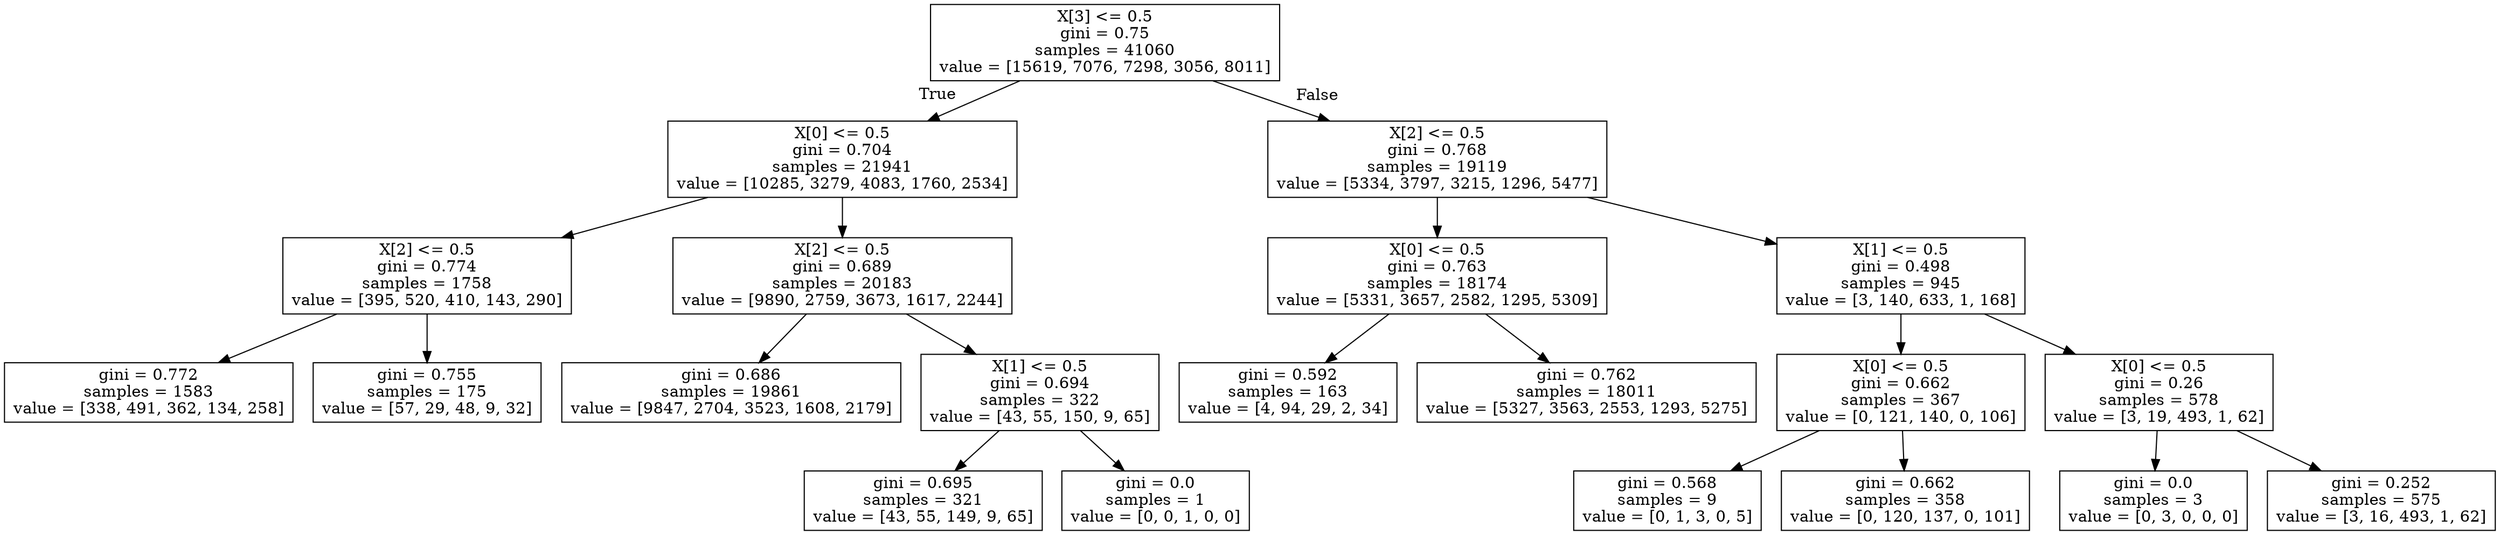 digraph Tree {
node [shape=box] ;
0 [label="X[3] <= 0.5\ngini = 0.75\nsamples = 41060\nvalue = [15619, 7076, 7298, 3056, 8011]"] ;
1 [label="X[0] <= 0.5\ngini = 0.704\nsamples = 21941\nvalue = [10285, 3279, 4083, 1760, 2534]"] ;
0 -> 1 [labeldistance=2.5, labelangle=45, headlabel="True"] ;
2 [label="X[2] <= 0.5\ngini = 0.774\nsamples = 1758\nvalue = [395, 520, 410, 143, 290]"] ;
1 -> 2 ;
3 [label="gini = 0.772\nsamples = 1583\nvalue = [338, 491, 362, 134, 258]"] ;
2 -> 3 ;
4 [label="gini = 0.755\nsamples = 175\nvalue = [57, 29, 48, 9, 32]"] ;
2 -> 4 ;
5 [label="X[2] <= 0.5\ngini = 0.689\nsamples = 20183\nvalue = [9890, 2759, 3673, 1617, 2244]"] ;
1 -> 5 ;
6 [label="gini = 0.686\nsamples = 19861\nvalue = [9847, 2704, 3523, 1608, 2179]"] ;
5 -> 6 ;
7 [label="X[1] <= 0.5\ngini = 0.694\nsamples = 322\nvalue = [43, 55, 150, 9, 65]"] ;
5 -> 7 ;
8 [label="gini = 0.695\nsamples = 321\nvalue = [43, 55, 149, 9, 65]"] ;
7 -> 8 ;
9 [label="gini = 0.0\nsamples = 1\nvalue = [0, 0, 1, 0, 0]"] ;
7 -> 9 ;
10 [label="X[2] <= 0.5\ngini = 0.768\nsamples = 19119\nvalue = [5334, 3797, 3215, 1296, 5477]"] ;
0 -> 10 [labeldistance=2.5, labelangle=-45, headlabel="False"] ;
11 [label="X[0] <= 0.5\ngini = 0.763\nsamples = 18174\nvalue = [5331, 3657, 2582, 1295, 5309]"] ;
10 -> 11 ;
12 [label="gini = 0.592\nsamples = 163\nvalue = [4, 94, 29, 2, 34]"] ;
11 -> 12 ;
13 [label="gini = 0.762\nsamples = 18011\nvalue = [5327, 3563, 2553, 1293, 5275]"] ;
11 -> 13 ;
14 [label="X[1] <= 0.5\ngini = 0.498\nsamples = 945\nvalue = [3, 140, 633, 1, 168]"] ;
10 -> 14 ;
15 [label="X[0] <= 0.5\ngini = 0.662\nsamples = 367\nvalue = [0, 121, 140, 0, 106]"] ;
14 -> 15 ;
16 [label="gini = 0.568\nsamples = 9\nvalue = [0, 1, 3, 0, 5]"] ;
15 -> 16 ;
17 [label="gini = 0.662\nsamples = 358\nvalue = [0, 120, 137, 0, 101]"] ;
15 -> 17 ;
18 [label="X[0] <= 0.5\ngini = 0.26\nsamples = 578\nvalue = [3, 19, 493, 1, 62]"] ;
14 -> 18 ;
19 [label="gini = 0.0\nsamples = 3\nvalue = [0, 3, 0, 0, 0]"] ;
18 -> 19 ;
20 [label="gini = 0.252\nsamples = 575\nvalue = [3, 16, 493, 1, 62]"] ;
18 -> 20 ;
}